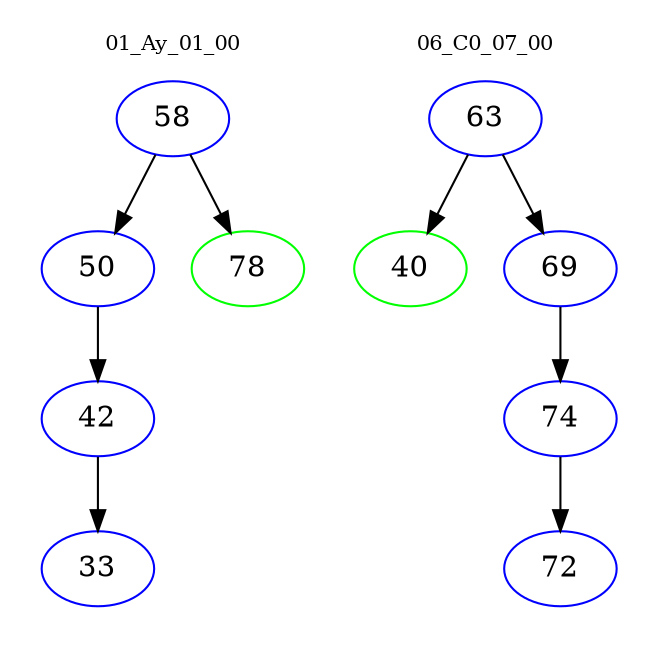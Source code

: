 digraph{
subgraph cluster_0 {
color = white
label = "01_Ay_01_00";
fontsize=10;
T0_58 [label="58", color="blue"]
T0_58 -> T0_50 [color="black"]
T0_50 [label="50", color="blue"]
T0_50 -> T0_42 [color="black"]
T0_42 [label="42", color="blue"]
T0_42 -> T0_33 [color="black"]
T0_33 [label="33", color="blue"]
T0_58 -> T0_78 [color="black"]
T0_78 [label="78", color="green"]
}
subgraph cluster_1 {
color = white
label = "06_C0_07_00";
fontsize=10;
T1_63 [label="63", color="blue"]
T1_63 -> T1_40 [color="black"]
T1_40 [label="40", color="green"]
T1_63 -> T1_69 [color="black"]
T1_69 [label="69", color="blue"]
T1_69 -> T1_74 [color="black"]
T1_74 [label="74", color="blue"]
T1_74 -> T1_72 [color="black"]
T1_72 [label="72", color="blue"]
}
}

